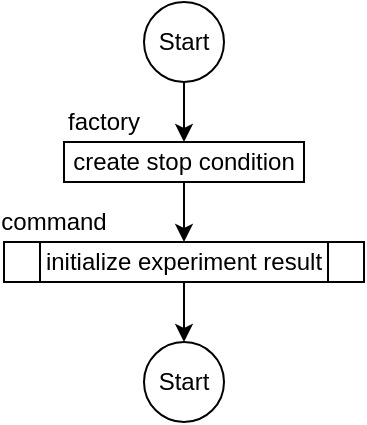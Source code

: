 <mxfile version="13.6.5" type="device"><diagram id="xeXYDiZeSxdveC1KvrUM" name="Page-1"><mxGraphModel dx="1178" dy="631" grid="1" gridSize="10" guides="1" tooltips="1" connect="1" arrows="1" fold="1" page="1" pageScale="1" pageWidth="827" pageHeight="1169" math="0" shadow="0"><root><mxCell id="0"/><mxCell id="1" parent="0"/><mxCell id="7Y-RNNA45lQecouXAG-6-3" style="edgeStyle=orthogonalEdgeStyle;rounded=0;orthogonalLoop=1;jettySize=auto;html=1;entryX=0.5;entryY=0;entryDx=0;entryDy=0;" edge="1" parent="1" source="7Y-RNNA45lQecouXAG-6-1" target="7Y-RNNA45lQecouXAG-6-2"><mxGeometry relative="1" as="geometry"/></mxCell><mxCell id="7Y-RNNA45lQecouXAG-6-1" value="Start" style="ellipse;whiteSpace=wrap;html=1;aspect=fixed;" vertex="1" parent="1"><mxGeometry x="360" y="40" width="40" height="40" as="geometry"/></mxCell><mxCell id="7Y-RNNA45lQecouXAG-6-5" style="edgeStyle=orthogonalEdgeStyle;rounded=0;orthogonalLoop=1;jettySize=auto;html=1;entryX=0.5;entryY=0;entryDx=0;entryDy=0;" edge="1" parent="1" source="7Y-RNNA45lQecouXAG-6-2" target="7Y-RNNA45lQecouXAG-6-4"><mxGeometry relative="1" as="geometry"/></mxCell><mxCell id="7Y-RNNA45lQecouXAG-6-2" value="create stop condition" style="rounded=0;whiteSpace=wrap;html=1;" vertex="1" parent="1"><mxGeometry x="320" y="110" width="120" height="20" as="geometry"/></mxCell><mxCell id="7Y-RNNA45lQecouXAG-6-6" style="edgeStyle=orthogonalEdgeStyle;rounded=0;orthogonalLoop=1;jettySize=auto;html=1;entryX=0.5;entryY=0;entryDx=0;entryDy=0;" edge="1" parent="1" source="7Y-RNNA45lQecouXAG-6-4" target="7Y-RNNA45lQecouXAG-6-7"><mxGeometry relative="1" as="geometry"><mxPoint x="380" y="210" as="targetPoint"/></mxGeometry></mxCell><mxCell id="7Y-RNNA45lQecouXAG-6-4" value="initialize experiment result" style="shape=process;whiteSpace=wrap;html=1;backgroundOutline=1;" vertex="1" parent="1"><mxGeometry x="290" y="160" width="180" height="20" as="geometry"/></mxCell><mxCell id="7Y-RNNA45lQecouXAG-6-7" value="Start" style="ellipse;whiteSpace=wrap;html=1;aspect=fixed;" vertex="1" parent="1"><mxGeometry x="360" y="210" width="40" height="40" as="geometry"/></mxCell><mxCell id="7Y-RNNA45lQecouXAG-6-8" value="factory" style="text;html=1;strokeColor=none;fillColor=none;align=center;verticalAlign=middle;whiteSpace=wrap;rounded=0;" vertex="1" parent="1"><mxGeometry x="320" y="90" width="40" height="20" as="geometry"/></mxCell><mxCell id="7Y-RNNA45lQecouXAG-6-9" value="command" style="text;html=1;strokeColor=none;fillColor=none;align=center;verticalAlign=middle;whiteSpace=wrap;rounded=0;" vertex="1" parent="1"><mxGeometry x="290" y="140" width="50" height="20" as="geometry"/></mxCell></root></mxGraphModel></diagram></mxfile>